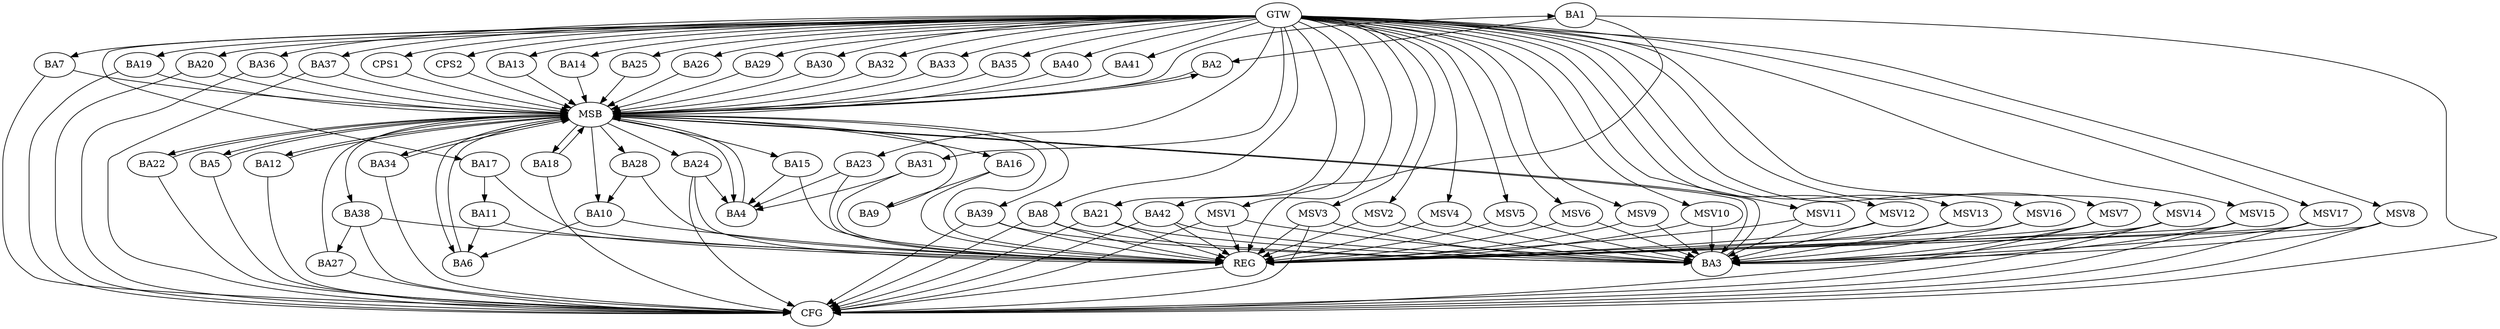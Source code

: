 strict digraph G {
  BA1 [ label="BA1" ];
  BA2 [ label="BA2" ];
  BA3 [ label="BA3" ];
  BA4 [ label="BA4" ];
  BA5 [ label="BA5" ];
  BA6 [ label="BA6" ];
  BA7 [ label="BA7" ];
  BA8 [ label="BA8" ];
  BA9 [ label="BA9" ];
  BA10 [ label="BA10" ];
  BA11 [ label="BA11" ];
  BA12 [ label="BA12" ];
  BA13 [ label="BA13" ];
  BA14 [ label="BA14" ];
  BA15 [ label="BA15" ];
  BA16 [ label="BA16" ];
  BA17 [ label="BA17" ];
  BA18 [ label="BA18" ];
  BA19 [ label="BA19" ];
  BA20 [ label="BA20" ];
  BA21 [ label="BA21" ];
  BA22 [ label="BA22" ];
  BA23 [ label="BA23" ];
  BA24 [ label="BA24" ];
  BA25 [ label="BA25" ];
  BA26 [ label="BA26" ];
  BA27 [ label="BA27" ];
  BA28 [ label="BA28" ];
  BA29 [ label="BA29" ];
  BA30 [ label="BA30" ];
  BA31 [ label="BA31" ];
  BA32 [ label="BA32" ];
  BA33 [ label="BA33" ];
  BA34 [ label="BA34" ];
  BA35 [ label="BA35" ];
  BA36 [ label="BA36" ];
  BA37 [ label="BA37" ];
  BA38 [ label="BA38" ];
  BA39 [ label="BA39" ];
  BA40 [ label="BA40" ];
  BA41 [ label="BA41" ];
  BA42 [ label="BA42" ];
  CPS1 [ label="CPS1" ];
  CPS2 [ label="CPS2" ];
  GTW [ label="GTW" ];
  REG [ label="REG" ];
  MSB [ label="MSB" ];
  CFG [ label="CFG" ];
  MSV1 [ label="MSV1" ];
  MSV2 [ label="MSV2" ];
  MSV3 [ label="MSV3" ];
  MSV4 [ label="MSV4" ];
  MSV5 [ label="MSV5" ];
  MSV6 [ label="MSV6" ];
  MSV7 [ label="MSV7" ];
  MSV8 [ label="MSV8" ];
  MSV9 [ label="MSV9" ];
  MSV10 [ label="MSV10" ];
  MSV11 [ label="MSV11" ];
  MSV12 [ label="MSV12" ];
  MSV13 [ label="MSV13" ];
  MSV14 [ label="MSV14" ];
  MSV15 [ label="MSV15" ];
  MSV16 [ label="MSV16" ];
  MSV17 [ label="MSV17" ];
  BA1 -> BA2;
  BA8 -> BA3;
  BA10 -> BA6;
  BA11 -> BA6;
  BA15 -> BA4;
  BA16 -> BA9;
  BA17 -> BA11;
  BA21 -> BA3;
  BA23 -> BA4;
  BA24 -> BA4;
  BA28 -> BA10;
  BA31 -> BA4;
  BA38 -> BA27;
  BA39 -> BA3;
  BA42 -> BA3;
  GTW -> BA7;
  GTW -> BA8;
  GTW -> BA13;
  GTW -> BA14;
  GTW -> BA17;
  GTW -> BA19;
  GTW -> BA20;
  GTW -> BA21;
  GTW -> BA23;
  GTW -> BA25;
  GTW -> BA26;
  GTW -> BA29;
  GTW -> BA30;
  GTW -> BA31;
  GTW -> BA32;
  GTW -> BA33;
  GTW -> BA35;
  GTW -> BA36;
  GTW -> BA37;
  GTW -> BA40;
  GTW -> BA41;
  GTW -> BA42;
  GTW -> CPS1;
  GTW -> CPS2;
  BA1 -> REG;
  BA8 -> REG;
  BA10 -> REG;
  BA11 -> REG;
  BA15 -> REG;
  BA16 -> REG;
  BA17 -> REG;
  BA21 -> REG;
  BA23 -> REG;
  BA24 -> REG;
  BA28 -> REG;
  BA31 -> REG;
  BA38 -> REG;
  BA39 -> REG;
  BA42 -> REG;
  BA2 -> MSB;
  MSB -> BA1;
  MSB -> REG;
  BA3 -> MSB;
  MSB -> BA2;
  BA4 -> MSB;
  MSB -> BA3;
  BA5 -> MSB;
  BA6 -> MSB;
  BA7 -> MSB;
  BA9 -> MSB;
  BA12 -> MSB;
  MSB -> BA4;
  BA13 -> MSB;
  BA14 -> MSB;
  BA18 -> MSB;
  BA19 -> MSB;
  MSB -> BA12;
  BA20 -> MSB;
  MSB -> BA18;
  BA22 -> MSB;
  MSB -> BA5;
  BA25 -> MSB;
  MSB -> BA24;
  BA26 -> MSB;
  MSB -> BA10;
  BA27 -> MSB;
  BA29 -> MSB;
  BA30 -> MSB;
  BA32 -> MSB;
  MSB -> BA6;
  BA33 -> MSB;
  BA34 -> MSB;
  BA35 -> MSB;
  BA36 -> MSB;
  MSB -> BA34;
  BA37 -> MSB;
  BA40 -> MSB;
  MSB -> BA39;
  BA41 -> MSB;
  MSB -> BA28;
  CPS1 -> MSB;
  MSB -> BA16;
  MSB -> BA15;
  CPS2 -> MSB;
  MSB -> BA22;
  MSB -> BA38;
  BA7 -> CFG;
  BA8 -> CFG;
  BA34 -> CFG;
  BA39 -> CFG;
  BA38 -> CFG;
  BA27 -> CFG;
  BA20 -> CFG;
  BA5 -> CFG;
  BA22 -> CFG;
  BA42 -> CFG;
  BA37 -> CFG;
  BA1 -> CFG;
  BA12 -> CFG;
  BA24 -> CFG;
  BA21 -> CFG;
  BA19 -> CFG;
  BA18 -> CFG;
  BA36 -> CFG;
  REG -> CFG;
  MSV1 -> BA3;
  MSV2 -> BA3;
  GTW -> MSV1;
  MSV1 -> REG;
  MSV1 -> CFG;
  GTW -> MSV2;
  MSV2 -> REG;
  MSV3 -> BA3;
  GTW -> MSV3;
  MSV3 -> REG;
  MSV3 -> CFG;
  MSV4 -> BA3;
  MSV5 -> BA3;
  GTW -> MSV4;
  MSV4 -> REG;
  GTW -> MSV5;
  MSV5 -> REG;
  MSV6 -> BA3;
  GTW -> MSV6;
  MSV6 -> REG;
  MSV7 -> BA3;
  GTW -> MSV7;
  MSV7 -> REG;
  MSV7 -> CFG;
  MSV8 -> BA3;
  GTW -> MSV8;
  MSV8 -> REG;
  MSV8 -> CFG;
  MSV9 -> BA3;
  GTW -> MSV9;
  MSV9 -> REG;
  MSV10 -> BA3;
  MSV11 -> BA3;
  GTW -> MSV10;
  MSV10 -> REG;
  GTW -> MSV11;
  MSV11 -> REG;
  MSV12 -> BA3;
  GTW -> MSV12;
  MSV12 -> REG;
  MSV13 -> BA3;
  GTW -> MSV13;
  MSV13 -> REG;
  MSV14 -> BA3;
  MSV15 -> BA3;
  MSV16 -> BA3;
  MSV17 -> BA3;
  GTW -> MSV14;
  MSV14 -> REG;
  MSV14 -> CFG;
  GTW -> MSV15;
  MSV15 -> REG;
  MSV15 -> CFG;
  GTW -> MSV16;
  MSV16 -> REG;
  GTW -> MSV17;
  MSV17 -> REG;
  MSV17 -> CFG;
}
